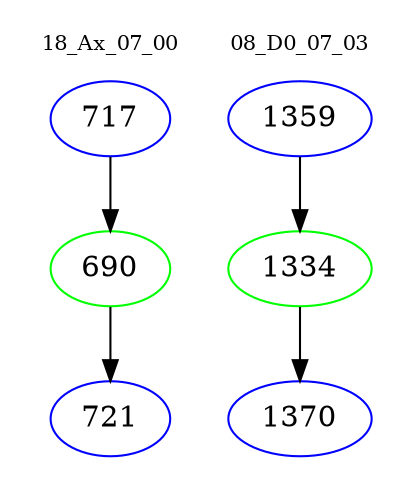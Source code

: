 digraph{
subgraph cluster_0 {
color = white
label = "18_Ax_07_00";
fontsize=10;
T0_717 [label="717", color="blue"]
T0_717 -> T0_690 [color="black"]
T0_690 [label="690", color="green"]
T0_690 -> T0_721 [color="black"]
T0_721 [label="721", color="blue"]
}
subgraph cluster_1 {
color = white
label = "08_D0_07_03";
fontsize=10;
T1_1359 [label="1359", color="blue"]
T1_1359 -> T1_1334 [color="black"]
T1_1334 [label="1334", color="green"]
T1_1334 -> T1_1370 [color="black"]
T1_1370 [label="1370", color="blue"]
}
}
